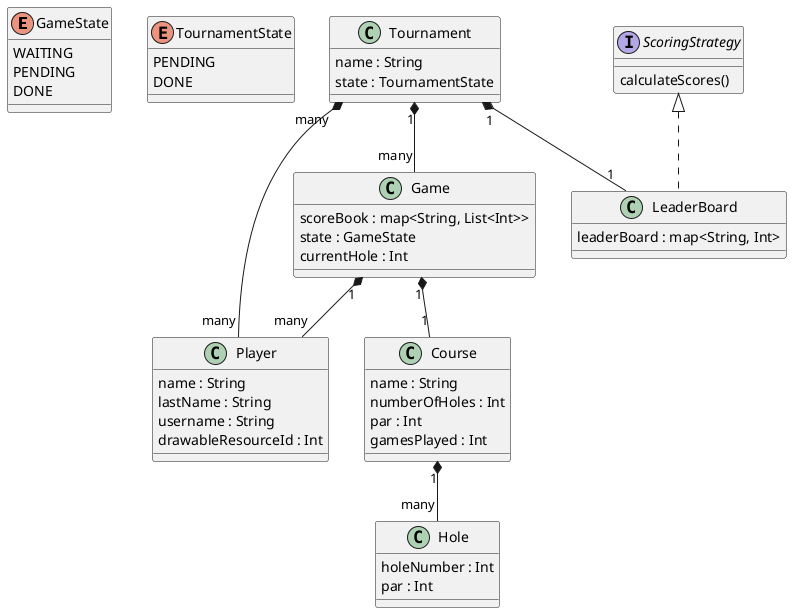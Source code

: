 @startuml
'https://plantuml.com/class-diagram

enum GameState {
    WAITING
    PENDING
    DONE
}

enum TournamentState {
    PENDING
    DONE
}

class Player {
    name : String
    lastName : String
    username : String
    drawableResourceId : Int
}

interface ScoringStrategy {
    calculateScores()
}

class LeaderBoard {
    leaderBoard : map<String, Int>
}

class Tournament {
    name : String
    state : TournamentState
}

class Game {
    scoreBook : map<String, List<Int>>
    state : GameState
    currentHole : Int
}

class Course {
    name : String
    numberOfHoles : Int
    par : Int
    gamesPlayed : Int
}

class Hole {
    holeNumber : Int
    par : Int
}

Course "1" *-- "many" Hole
Game "1" *-- "many" Player
Game "1" *-- "1" Course
Tournament "1" *-- "many" Game
Tournament "many" *-- "many" Player
Tournament "1" *-- "1" LeaderBoard
ScoringStrategy <|.. LeaderBoard


@enduml